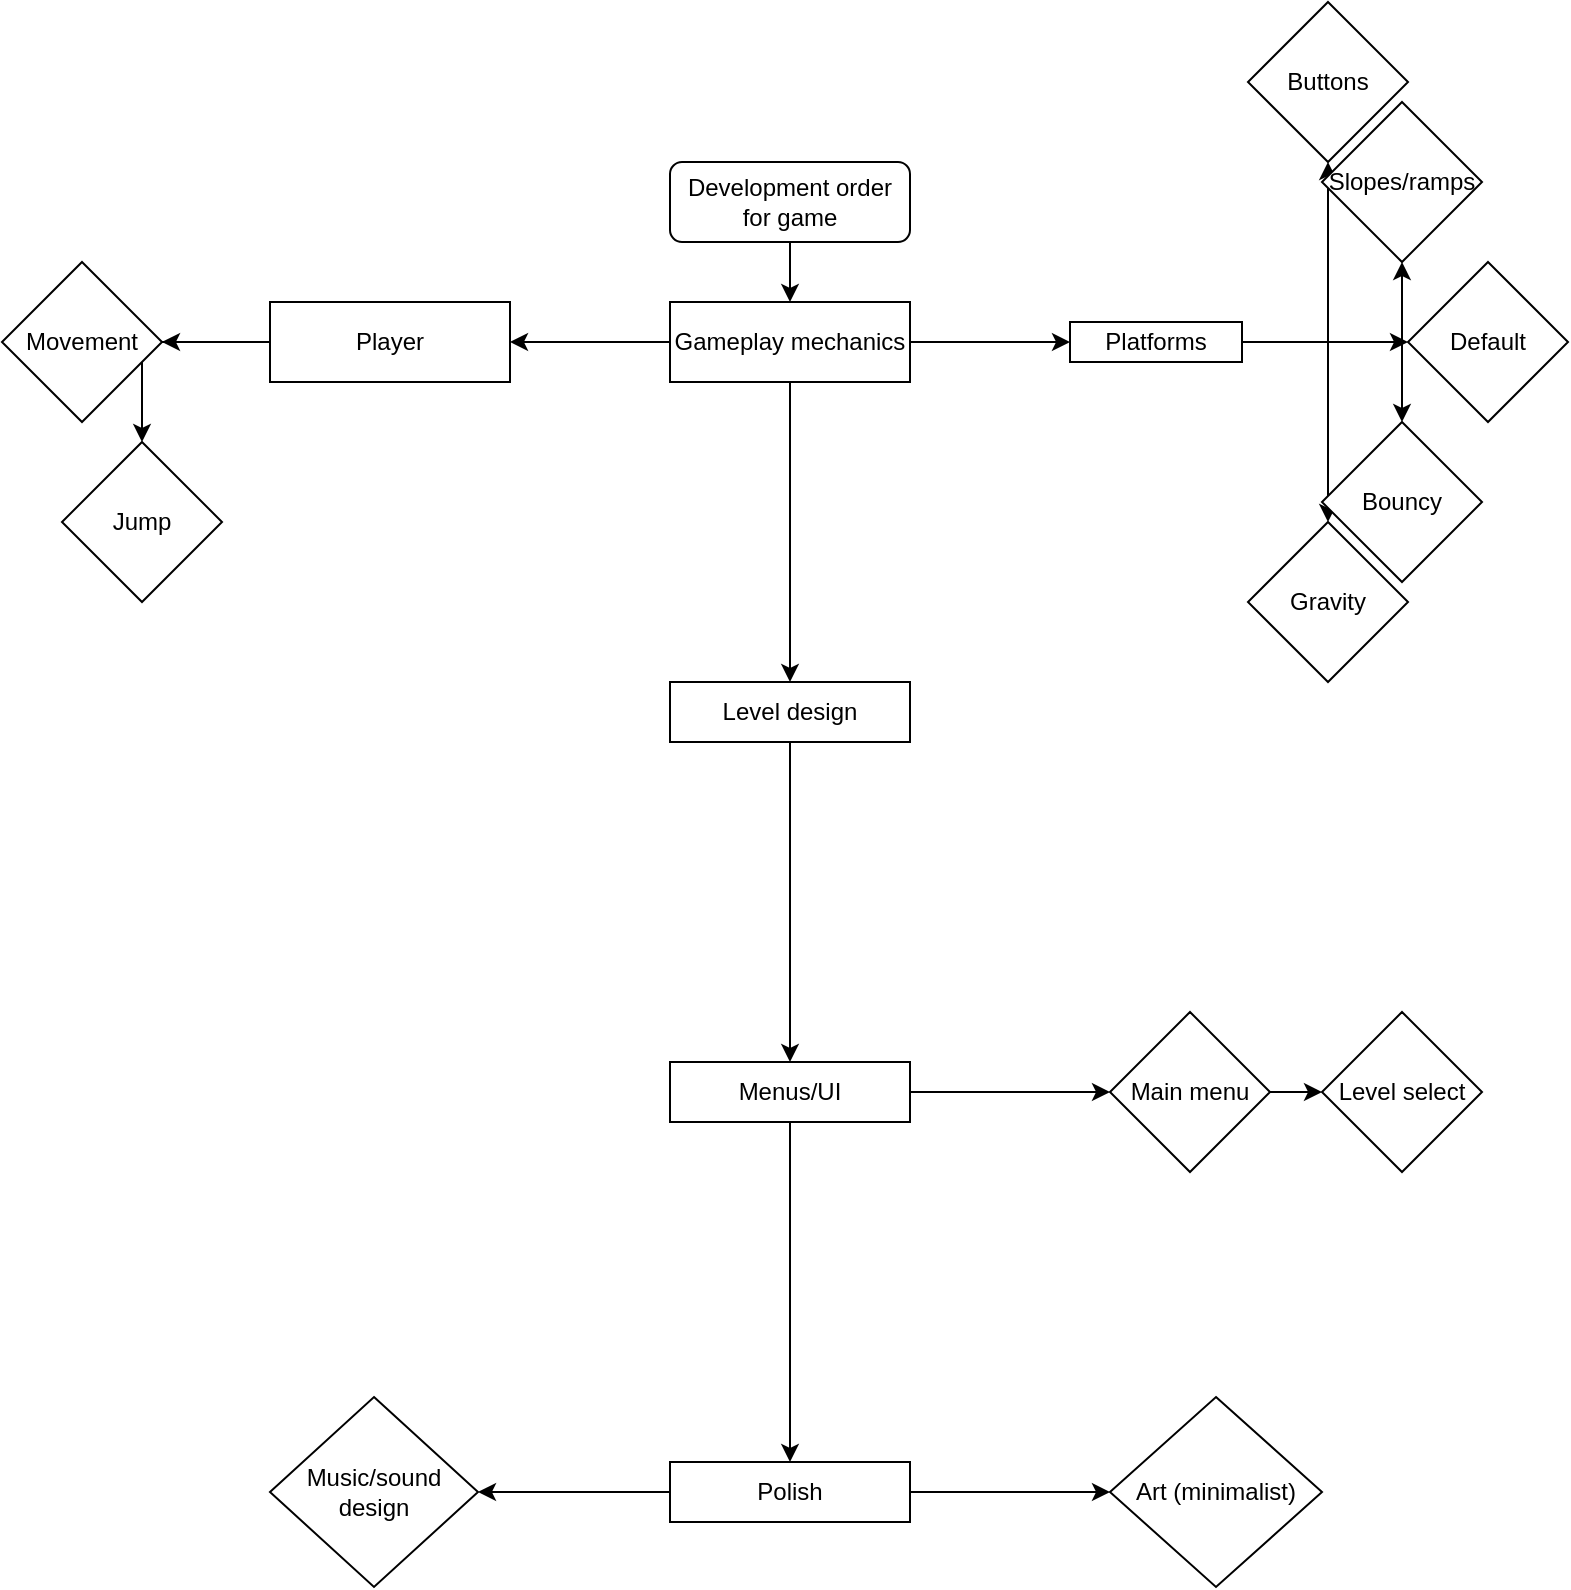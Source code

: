 <mxfile version="16.0.0" type="github">
  <diagram id="C5RBs43oDa-KdzZeNtuy" name="Page-1">
    <mxGraphModel dx="1302" dy="1894" grid="1" gridSize="10" guides="1" tooltips="1" connect="1" arrows="1" fold="1" page="1" pageScale="1" pageWidth="827" pageHeight="1169" math="0" shadow="0">
      <root>
        <mxCell id="WIyWlLk6GJQsqaUBKTNV-0" />
        <mxCell id="WIyWlLk6GJQsqaUBKTNV-1" parent="WIyWlLk6GJQsqaUBKTNV-0" />
        <mxCell id="vyFX91zkhyFve1yzSaoB-7" style="edgeStyle=orthogonalEdgeStyle;rounded=0;orthogonalLoop=1;jettySize=auto;html=1;entryX=0.5;entryY=0;entryDx=0;entryDy=0;" edge="1" parent="WIyWlLk6GJQsqaUBKTNV-1" source="WIyWlLk6GJQsqaUBKTNV-3" target="vyFX91zkhyFve1yzSaoB-0">
          <mxGeometry relative="1" as="geometry" />
        </mxCell>
        <mxCell id="WIyWlLk6GJQsqaUBKTNV-3" value="Development order for game" style="rounded=1;whiteSpace=wrap;html=1;fontSize=12;glass=0;strokeWidth=1;shadow=0;" parent="WIyWlLk6GJQsqaUBKTNV-1" vertex="1">
          <mxGeometry x="354" y="20" width="120" height="40" as="geometry" />
        </mxCell>
        <mxCell id="vyFX91zkhyFve1yzSaoB-2" value="" style="edgeStyle=orthogonalEdgeStyle;rounded=0;orthogonalLoop=1;jettySize=auto;html=1;" edge="1" parent="WIyWlLk6GJQsqaUBKTNV-1" source="vyFX91zkhyFve1yzSaoB-0" target="vyFX91zkhyFve1yzSaoB-1">
          <mxGeometry relative="1" as="geometry" />
        </mxCell>
        <mxCell id="vyFX91zkhyFve1yzSaoB-9" value="" style="edgeStyle=orthogonalEdgeStyle;rounded=0;orthogonalLoop=1;jettySize=auto;html=1;" edge="1" parent="WIyWlLk6GJQsqaUBKTNV-1" source="vyFX91zkhyFve1yzSaoB-0" target="vyFX91zkhyFve1yzSaoB-8">
          <mxGeometry relative="1" as="geometry" />
        </mxCell>
        <mxCell id="vyFX91zkhyFve1yzSaoB-13" value="" style="edgeStyle=orthogonalEdgeStyle;rounded=0;orthogonalLoop=1;jettySize=auto;html=1;" edge="1" parent="WIyWlLk6GJQsqaUBKTNV-1" source="vyFX91zkhyFve1yzSaoB-0" target="vyFX91zkhyFve1yzSaoB-12">
          <mxGeometry relative="1" as="geometry" />
        </mxCell>
        <mxCell id="vyFX91zkhyFve1yzSaoB-0" value="Gameplay mechanics" style="rounded=0;whiteSpace=wrap;html=1;" vertex="1" parent="WIyWlLk6GJQsqaUBKTNV-1">
          <mxGeometry x="354" y="90" width="120" height="40" as="geometry" />
        </mxCell>
        <mxCell id="vyFX91zkhyFve1yzSaoB-4" value="" style="edgeStyle=orthogonalEdgeStyle;rounded=0;orthogonalLoop=1;jettySize=auto;html=1;" edge="1" parent="WIyWlLk6GJQsqaUBKTNV-1" source="vyFX91zkhyFve1yzSaoB-1" target="vyFX91zkhyFve1yzSaoB-3">
          <mxGeometry relative="1" as="geometry" />
        </mxCell>
        <mxCell id="vyFX91zkhyFve1yzSaoB-1" value="Level design" style="rounded=0;whiteSpace=wrap;html=1;" vertex="1" parent="WIyWlLk6GJQsqaUBKTNV-1">
          <mxGeometry x="354" y="280" width="120" height="30" as="geometry" />
        </mxCell>
        <mxCell id="vyFX91zkhyFve1yzSaoB-6" value="" style="edgeStyle=orthogonalEdgeStyle;rounded=0;orthogonalLoop=1;jettySize=auto;html=1;" edge="1" parent="WIyWlLk6GJQsqaUBKTNV-1" source="vyFX91zkhyFve1yzSaoB-3" target="vyFX91zkhyFve1yzSaoB-5">
          <mxGeometry relative="1" as="geometry" />
        </mxCell>
        <mxCell id="vyFX91zkhyFve1yzSaoB-34" value="" style="edgeStyle=orthogonalEdgeStyle;rounded=0;orthogonalLoop=1;jettySize=auto;html=1;" edge="1" parent="WIyWlLk6GJQsqaUBKTNV-1" source="vyFX91zkhyFve1yzSaoB-3" target="vyFX91zkhyFve1yzSaoB-33">
          <mxGeometry relative="1" as="geometry" />
        </mxCell>
        <mxCell id="vyFX91zkhyFve1yzSaoB-3" value="Menus/UI" style="rounded=0;whiteSpace=wrap;html=1;" vertex="1" parent="WIyWlLk6GJQsqaUBKTNV-1">
          <mxGeometry x="354" y="470" width="120" height="30" as="geometry" />
        </mxCell>
        <mxCell id="vyFX91zkhyFve1yzSaoB-38" value="" style="edgeStyle=orthogonalEdgeStyle;rounded=0;orthogonalLoop=1;jettySize=auto;html=1;" edge="1" parent="WIyWlLk6GJQsqaUBKTNV-1" source="vyFX91zkhyFve1yzSaoB-5" target="vyFX91zkhyFve1yzSaoB-37">
          <mxGeometry relative="1" as="geometry" />
        </mxCell>
        <mxCell id="vyFX91zkhyFve1yzSaoB-40" value="" style="edgeStyle=orthogonalEdgeStyle;rounded=0;orthogonalLoop=1;jettySize=auto;html=1;" edge="1" parent="WIyWlLk6GJQsqaUBKTNV-1" source="vyFX91zkhyFve1yzSaoB-5" target="vyFX91zkhyFve1yzSaoB-39">
          <mxGeometry relative="1" as="geometry" />
        </mxCell>
        <mxCell id="vyFX91zkhyFve1yzSaoB-5" value="Polish" style="rounded=0;whiteSpace=wrap;html=1;" vertex="1" parent="WIyWlLk6GJQsqaUBKTNV-1">
          <mxGeometry x="354" y="670" width="120" height="30" as="geometry" />
        </mxCell>
        <mxCell id="vyFX91zkhyFve1yzSaoB-28" value="" style="edgeStyle=orthogonalEdgeStyle;rounded=0;orthogonalLoop=1;jettySize=auto;html=1;" edge="1" parent="WIyWlLk6GJQsqaUBKTNV-1" source="vyFX91zkhyFve1yzSaoB-8" target="vyFX91zkhyFve1yzSaoB-27">
          <mxGeometry relative="1" as="geometry" />
        </mxCell>
        <mxCell id="vyFX91zkhyFve1yzSaoB-30" value="" style="edgeStyle=orthogonalEdgeStyle;rounded=0;orthogonalLoop=1;jettySize=auto;html=1;" edge="1" parent="WIyWlLk6GJQsqaUBKTNV-1" source="vyFX91zkhyFve1yzSaoB-8" target="vyFX91zkhyFve1yzSaoB-29">
          <mxGeometry relative="1" as="geometry" />
        </mxCell>
        <mxCell id="vyFX91zkhyFve1yzSaoB-8" value="Player" style="rounded=0;whiteSpace=wrap;html=1;" vertex="1" parent="WIyWlLk6GJQsqaUBKTNV-1">
          <mxGeometry x="154" y="90" width="120" height="40" as="geometry" />
        </mxCell>
        <mxCell id="vyFX91zkhyFve1yzSaoB-15" value="" style="edgeStyle=orthogonalEdgeStyle;rounded=0;orthogonalLoop=1;jettySize=auto;html=1;" edge="1" parent="WIyWlLk6GJQsqaUBKTNV-1" source="vyFX91zkhyFve1yzSaoB-12" target="vyFX91zkhyFve1yzSaoB-14">
          <mxGeometry relative="1" as="geometry" />
        </mxCell>
        <mxCell id="vyFX91zkhyFve1yzSaoB-18" value="" style="edgeStyle=orthogonalEdgeStyle;rounded=0;orthogonalLoop=1;jettySize=auto;html=1;" edge="1" parent="WIyWlLk6GJQsqaUBKTNV-1" source="vyFX91zkhyFve1yzSaoB-12" target="vyFX91zkhyFve1yzSaoB-17">
          <mxGeometry relative="1" as="geometry" />
        </mxCell>
        <mxCell id="vyFX91zkhyFve1yzSaoB-20" value="" style="edgeStyle=orthogonalEdgeStyle;rounded=0;orthogonalLoop=1;jettySize=auto;html=1;" edge="1" parent="WIyWlLk6GJQsqaUBKTNV-1" source="vyFX91zkhyFve1yzSaoB-12" target="vyFX91zkhyFve1yzSaoB-19">
          <mxGeometry relative="1" as="geometry" />
        </mxCell>
        <mxCell id="vyFX91zkhyFve1yzSaoB-22" value="" style="edgeStyle=orthogonalEdgeStyle;rounded=0;orthogonalLoop=1;jettySize=auto;html=1;" edge="1" parent="WIyWlLk6GJQsqaUBKTNV-1" source="vyFX91zkhyFve1yzSaoB-12" target="vyFX91zkhyFve1yzSaoB-21">
          <mxGeometry relative="1" as="geometry" />
        </mxCell>
        <mxCell id="vyFX91zkhyFve1yzSaoB-24" value="" style="edgeStyle=orthogonalEdgeStyle;rounded=0;orthogonalLoop=1;jettySize=auto;html=1;" edge="1" parent="WIyWlLk6GJQsqaUBKTNV-1" source="vyFX91zkhyFve1yzSaoB-12" target="vyFX91zkhyFve1yzSaoB-23">
          <mxGeometry relative="1" as="geometry" />
        </mxCell>
        <mxCell id="vyFX91zkhyFve1yzSaoB-12" value="Platforms" style="rounded=0;whiteSpace=wrap;html=1;" vertex="1" parent="WIyWlLk6GJQsqaUBKTNV-1">
          <mxGeometry x="554" y="100" width="86" height="20" as="geometry" />
        </mxCell>
        <mxCell id="vyFX91zkhyFve1yzSaoB-14" value="Default" style="rhombus;whiteSpace=wrap;html=1;rounded=0;" vertex="1" parent="WIyWlLk6GJQsqaUBKTNV-1">
          <mxGeometry x="723" y="70" width="80" height="80" as="geometry" />
        </mxCell>
        <mxCell id="vyFX91zkhyFve1yzSaoB-17" value="Bouncy" style="rhombus;whiteSpace=wrap;html=1;rounded=0;" vertex="1" parent="WIyWlLk6GJQsqaUBKTNV-1">
          <mxGeometry x="680" y="150" width="80" height="80" as="geometry" />
        </mxCell>
        <mxCell id="vyFX91zkhyFve1yzSaoB-19" value="Slopes/ramps" style="rhombus;whiteSpace=wrap;html=1;rounded=0;" vertex="1" parent="WIyWlLk6GJQsqaUBKTNV-1">
          <mxGeometry x="680" y="-10" width="80" height="80" as="geometry" />
        </mxCell>
        <mxCell id="vyFX91zkhyFve1yzSaoB-21" value="Gravity" style="rhombus;whiteSpace=wrap;html=1;rounded=0;" vertex="1" parent="WIyWlLk6GJQsqaUBKTNV-1">
          <mxGeometry x="643" y="200" width="80" height="80" as="geometry" />
        </mxCell>
        <mxCell id="vyFX91zkhyFve1yzSaoB-23" value="Buttons" style="rhombus;whiteSpace=wrap;html=1;rounded=0;" vertex="1" parent="WIyWlLk6GJQsqaUBKTNV-1">
          <mxGeometry x="643" y="-60" width="80" height="80" as="geometry" />
        </mxCell>
        <mxCell id="vyFX91zkhyFve1yzSaoB-27" value="Movement" style="rhombus;whiteSpace=wrap;html=1;rounded=0;" vertex="1" parent="WIyWlLk6GJQsqaUBKTNV-1">
          <mxGeometry x="20" y="70" width="80" height="80" as="geometry" />
        </mxCell>
        <mxCell id="vyFX91zkhyFve1yzSaoB-29" value="Jump" style="rhombus;whiteSpace=wrap;html=1;rounded=0;" vertex="1" parent="WIyWlLk6GJQsqaUBKTNV-1">
          <mxGeometry x="50" y="160" width="80" height="80" as="geometry" />
        </mxCell>
        <mxCell id="vyFX91zkhyFve1yzSaoB-36" value="" style="edgeStyle=orthogonalEdgeStyle;rounded=0;orthogonalLoop=1;jettySize=auto;html=1;" edge="1" parent="WIyWlLk6GJQsqaUBKTNV-1" source="vyFX91zkhyFve1yzSaoB-33" target="vyFX91zkhyFve1yzSaoB-35">
          <mxGeometry relative="1" as="geometry" />
        </mxCell>
        <mxCell id="vyFX91zkhyFve1yzSaoB-33" value="Main menu" style="rhombus;whiteSpace=wrap;html=1;rounded=0;" vertex="1" parent="WIyWlLk6GJQsqaUBKTNV-1">
          <mxGeometry x="574" y="445" width="80" height="80" as="geometry" />
        </mxCell>
        <mxCell id="vyFX91zkhyFve1yzSaoB-35" value="Level select" style="rhombus;whiteSpace=wrap;html=1;rounded=0;" vertex="1" parent="WIyWlLk6GJQsqaUBKTNV-1">
          <mxGeometry x="680" y="445" width="80" height="80" as="geometry" />
        </mxCell>
        <mxCell id="vyFX91zkhyFve1yzSaoB-37" value="Music/sound design" style="rhombus;whiteSpace=wrap;html=1;rounded=0;" vertex="1" parent="WIyWlLk6GJQsqaUBKTNV-1">
          <mxGeometry x="154" y="637.5" width="104" height="95" as="geometry" />
        </mxCell>
        <mxCell id="vyFX91zkhyFve1yzSaoB-39" value="Art (minimalist)" style="rhombus;whiteSpace=wrap;html=1;rounded=0;" vertex="1" parent="WIyWlLk6GJQsqaUBKTNV-1">
          <mxGeometry x="574" y="637.5" width="106" height="95" as="geometry" />
        </mxCell>
      </root>
    </mxGraphModel>
  </diagram>
</mxfile>

